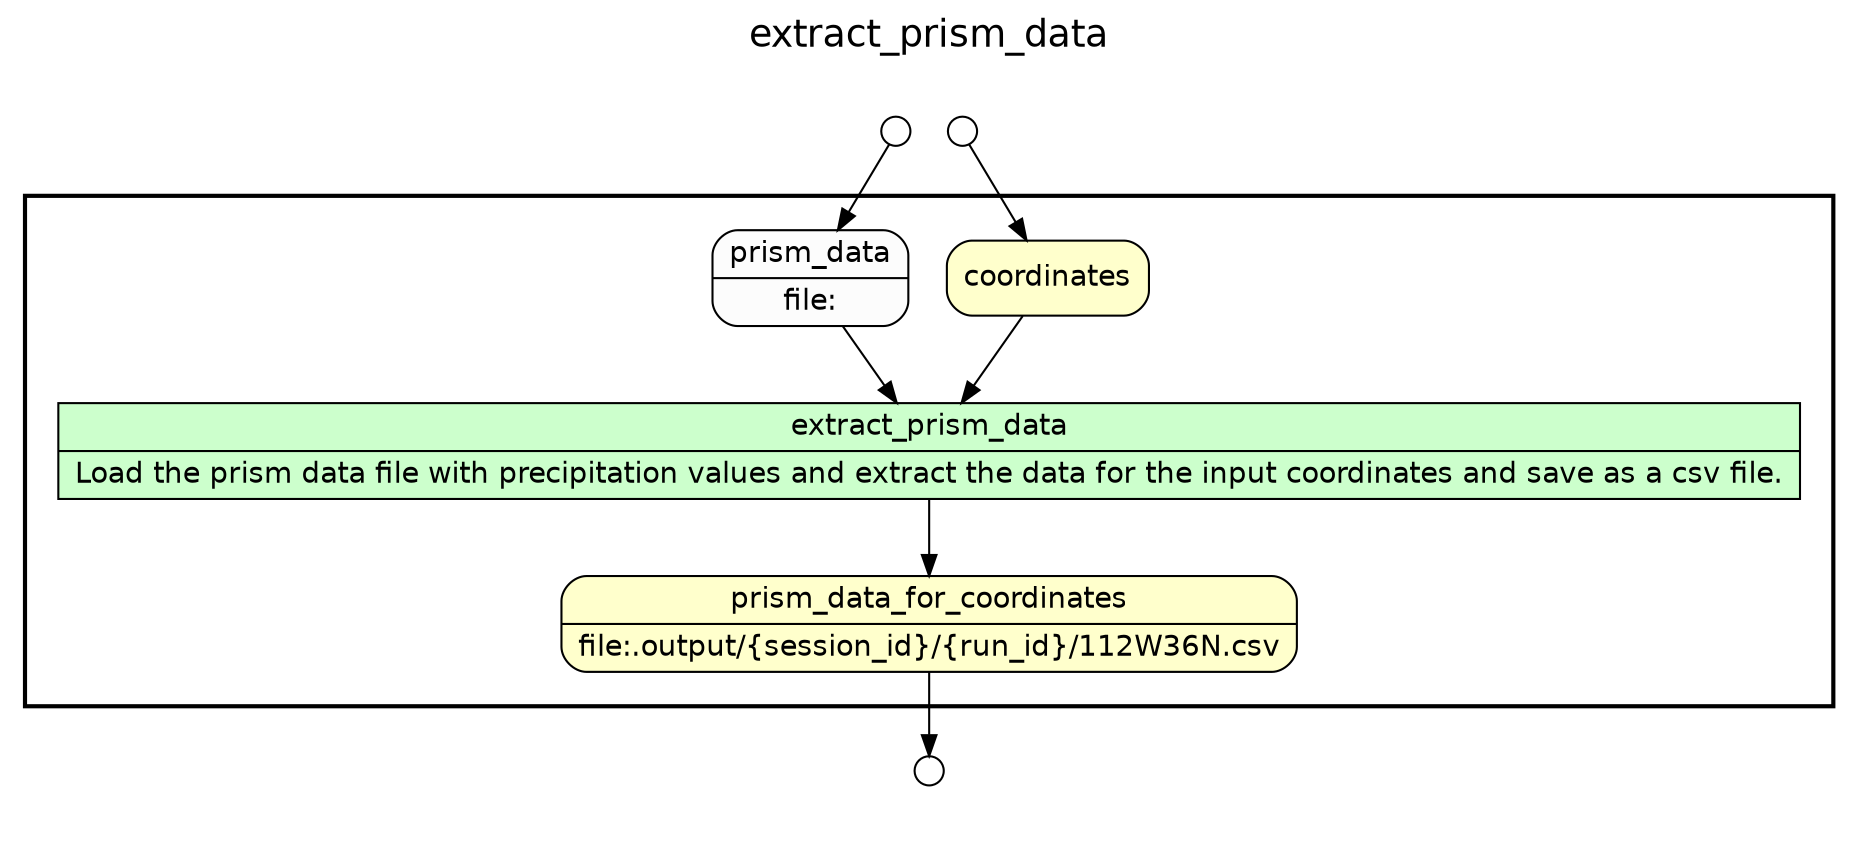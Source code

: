 
/* Start of top-level graph */
digraph Workflow {
rankdir=TB

/* Title for graph */
fontname=Helvetica; fontsize=18; labelloc=t
label=extract_prism_data

/* Start of double cluster for drawing box around nodes in workflow */
subgraph cluster_workflow_box_outer { label=""; color=black; penwidth=2
subgraph cluster_workflow_box_inner { label=""; penwidth=0

/* Style for nodes representing atomic programs in workflow */
node[shape=box style=filled fillcolor="#CCFFCC" peripheries=1 fontname=Helvetica]

/* Nodes representing atomic programs in workflow */
extract_prism_data [shape=record rankdir=LR label="{<f0> extract_prism_data |<f1> Load the prism data file with precipitation values and extract the data for the input coordinates and save as a csv file.}"];

/* Style for nodes representing non-parameter data channels in workflow */
node[shape=box style="rounded,filled" fillcolor="#FFFFCC" peripheries=1 fontname=Helvetica]

/* Nodes for non-parameter data channels in workflow */
prism_data_for_coordinates [shape=record rankdir=LR label="{<f0> prism_data_for_coordinates |<f1> file\:.output/\{session_id\}/\{run_id\}/112W36N.csv}"];
coordinates

/* Style for nodes representing parameter channels in workflow */
node[shape=box style="rounded,filled" fillcolor="#FCFCFC" peripheries=1 fontname=Helvetica]

/* Nodes representing parameter channels in workflow */
prism_data [shape=record rankdir=LR label="{<f0> prism_data |<f1> file\:}"];

/* Edges representing connections between programs and channels */
extract_prism_data -> prism_data_for_coordinates
coordinates -> extract_prism_data
prism_data -> extract_prism_data

/* End of double cluster for drawing box around nodes in workflow */
}}

/* Hidden double-cluster for grouping workflow input ports */
subgraph cluster_input_ports_group_outer { label=""; penwidth=0
subgraph cluster_input_ports_group_inner { label=""; penwidth=0

/* Style for nodes representing workflow input ports */
node[shape=circle style="rounded,filled" fillcolor="#FFFFFF" peripheries=1 fontname=Helvetica width=0.2]

/* Nodes representing workflow input ports */
coordinates_input_port [label=""]
prism_data_input_port [label=""]

/* End of double-cluster for grouping workflow input ports */
}}

/* Hidden double-cluster for grouping workflow output ports */
subgraph cluster_output_ports_group_outer { label=""; penwidth=0
subgraph cluster_output_ports_group_inner { label=""; penwidth=0

/* Style for nodes representing workflow output ports */
node[shape=circle style="rounded,filled" fillcolor="#FFFFFF" peripheries=1 fontname=Helvetica width=0.2]

/* Nodes representing workflow output ports */
prism_data_for_coordinates_output_port [label=""]

/* End of double-cluster for grouping workflow output ports */
}}

/* Edges from input ports to channels */
coordinates_input_port -> coordinates
prism_data_input_port -> prism_data

/* Edges from channels to output ports */
prism_data_for_coordinates -> prism_data_for_coordinates_output_port

/* End of top-level graph */
}
